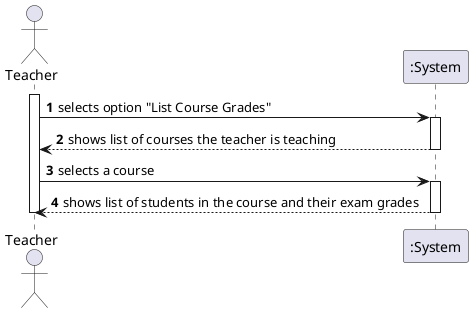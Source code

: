 @startuml
autonumber
actor "Teacher" as TC

activate TC
TC -> ":System" : selects option "List Course Grades"
activate ":System"
":System" --> TC : shows list of courses the teacher is teaching
deactivate ":System"
TC -> ":System" : selects a course
activate ":System"
":System" --> TC : shows list of students in the course and their exam grades
deactivate ":System"
deactivate TC

@enduml